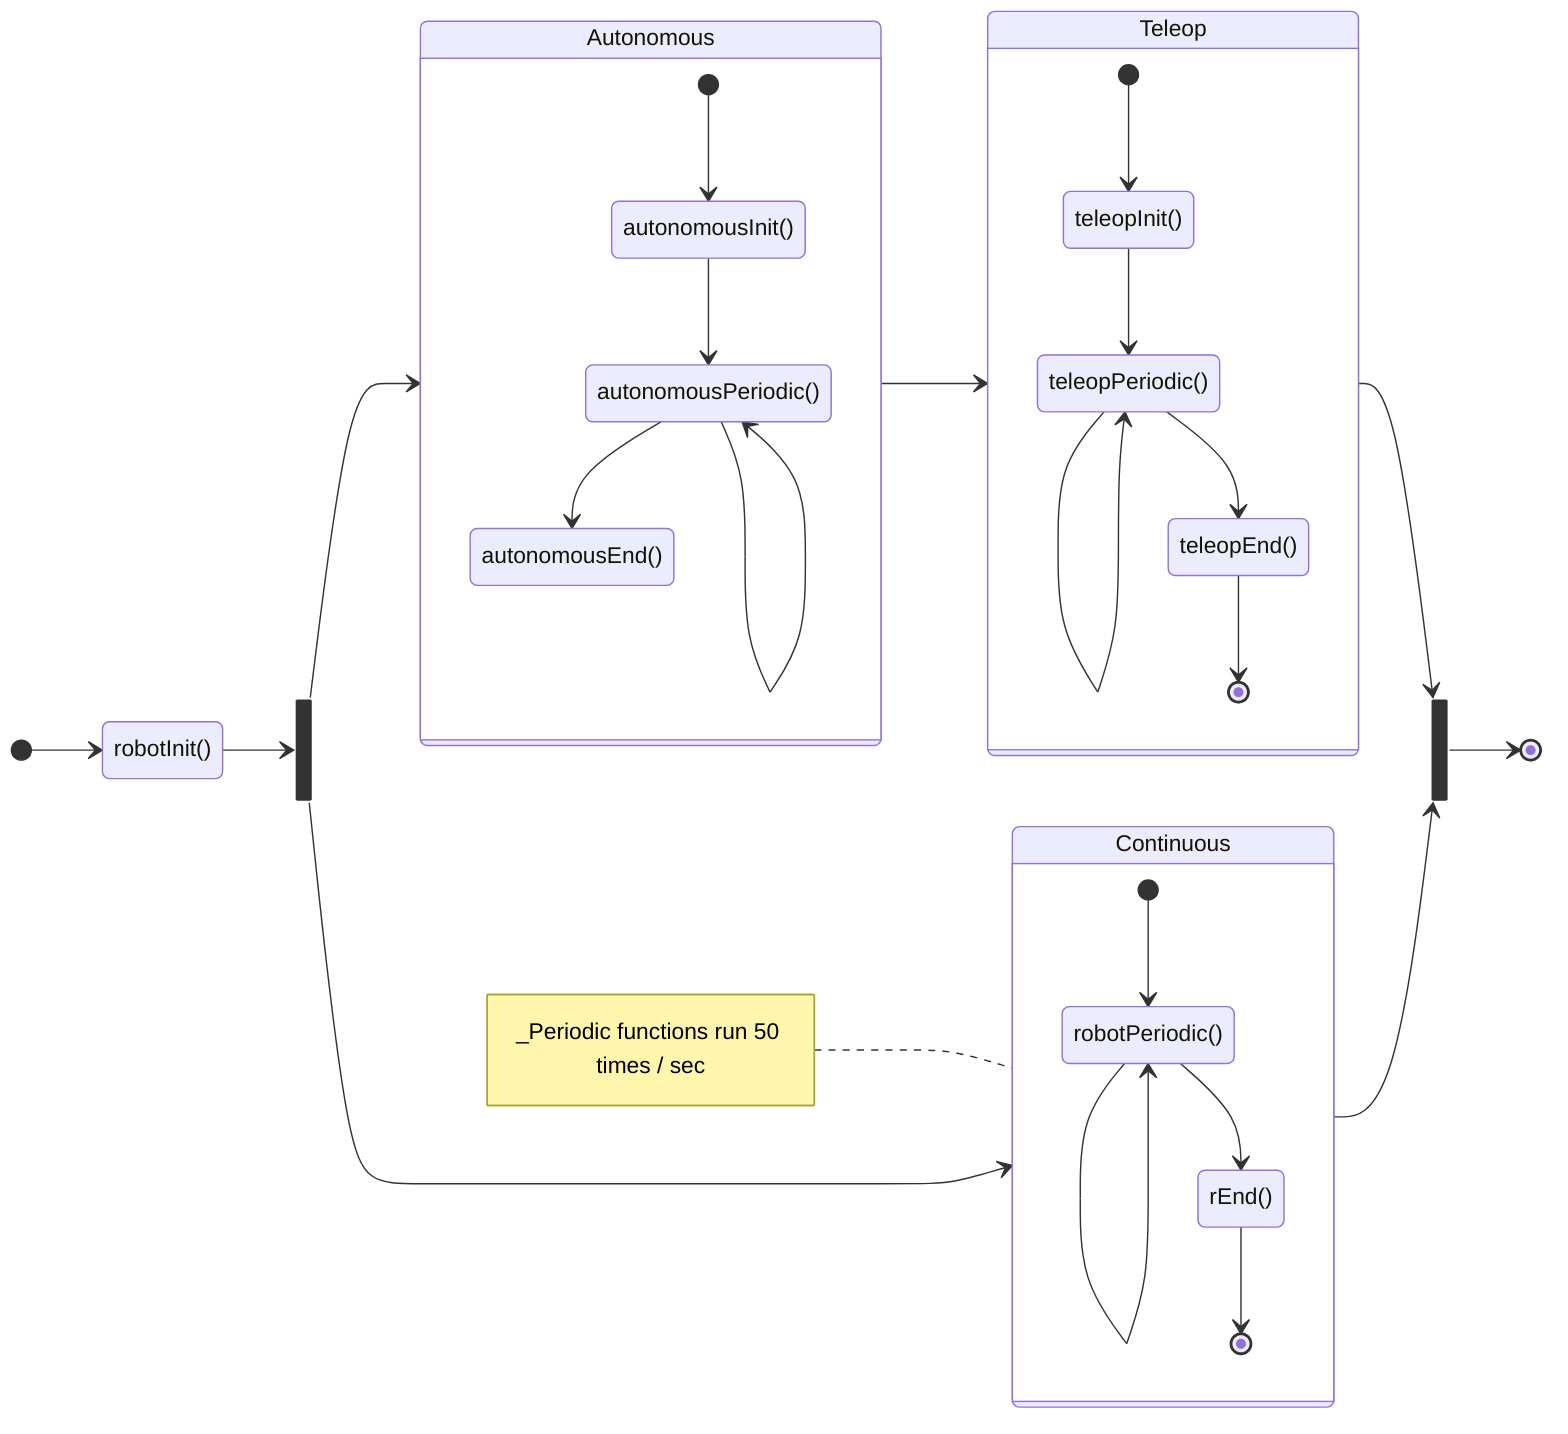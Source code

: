 stateDiagram-v2
       direction LR
    [*] --> robotInit()
    Autonomous --> Teleop
    
    note left of Continuous
    _Periodic functions run 50 times / sec
    end note

    state forkState <<fork>>
    robotInit()-->forkState
    forkState --> Continuous
    forkState --> Autonomous

    state joinState <<join>>
    Teleop --> joinState
    Continuous --> joinState

    state Continuous {
        [*] --> robotPeriodic()
        robotPeriodic() --> robotPeriodic()
        robotPeriodic() --> rEnd()
        rEnd() --> [*]
    }

    state Autonomous {
        [*] --> autonomousInit()
        autonomousInit() --> autonomousPeriodic()
        autonomousPeriodic() --> autonomousEnd()
        autonomousPeriodic() --> autonomousPeriodic()
    }

    state Teleop {
        [*] --> teleopInit()
        teleopInit() --> teleopPeriodic()
        teleopPeriodic() --> teleopPeriodic()
        teleopPeriodic() --> teleopEnd()
        teleopEnd() --> [*]
    }

    joinState --> [*]